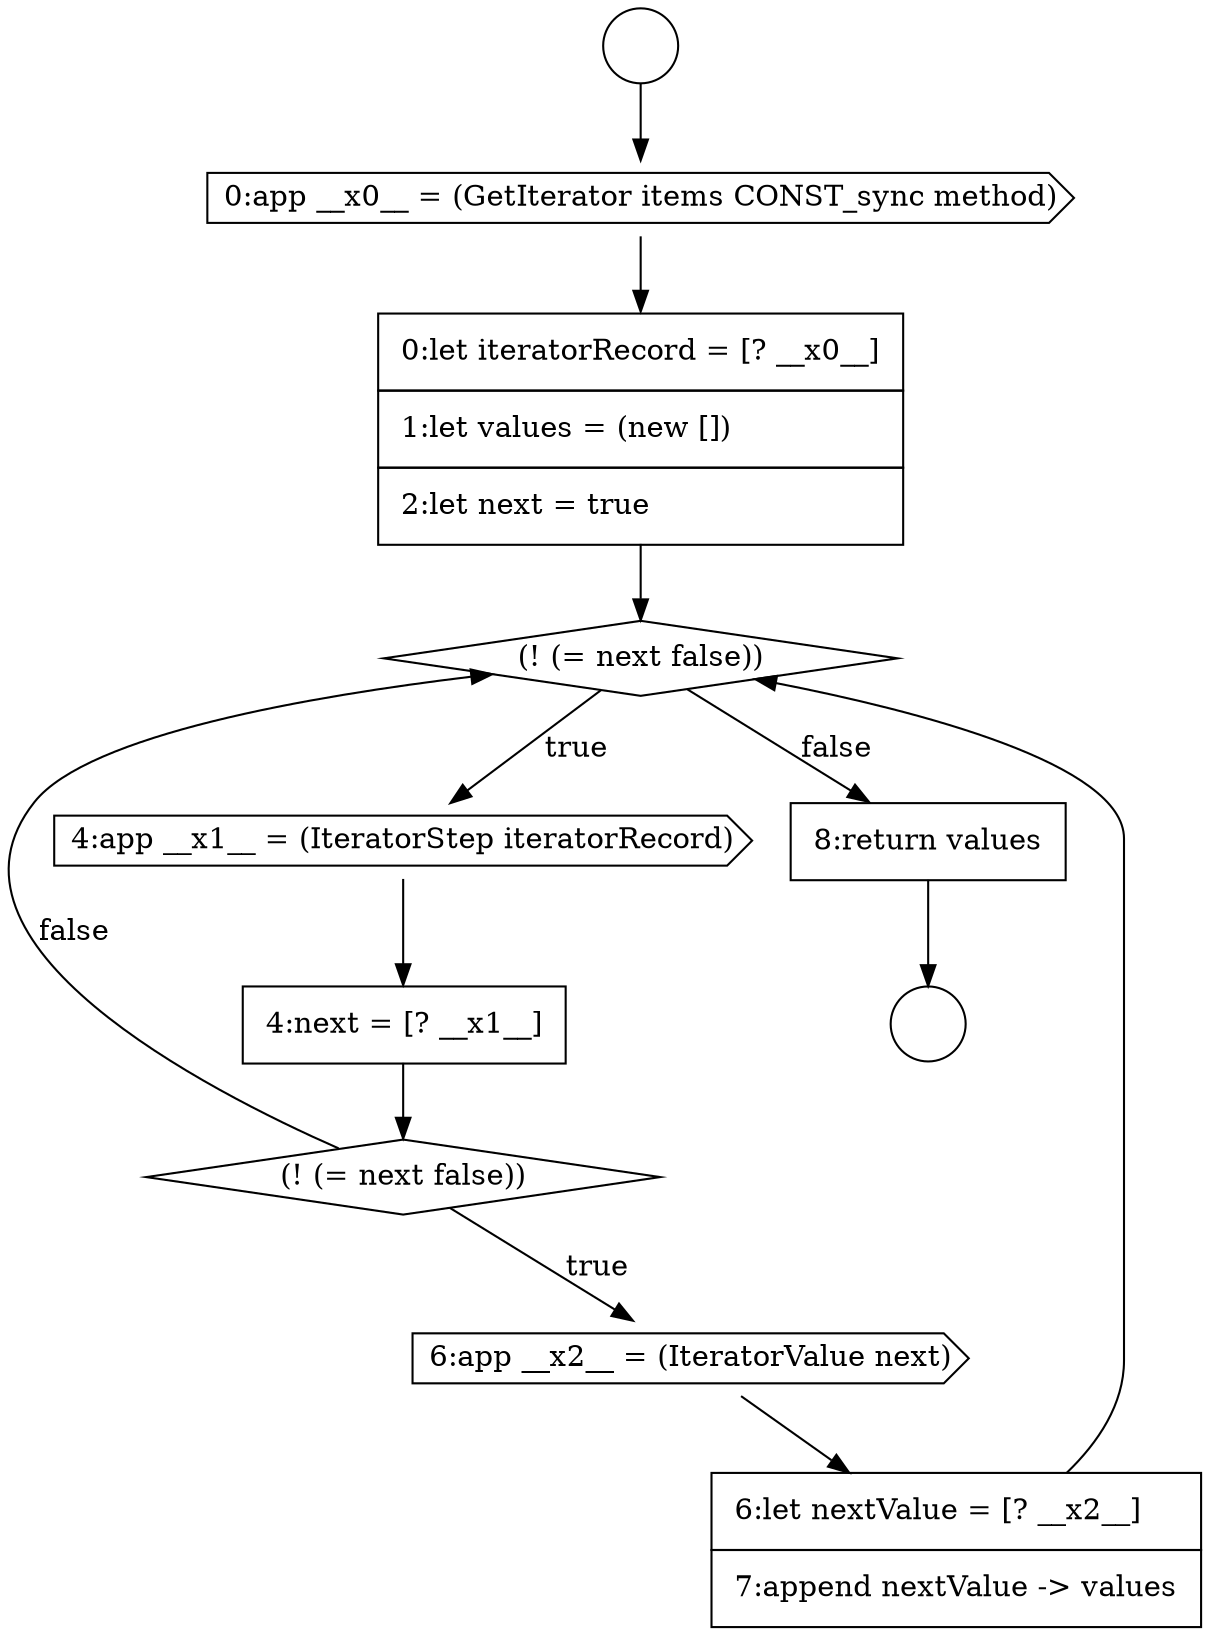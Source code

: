 digraph {
  node15975 [shape=circle label=" " color="black" fillcolor="white" style=filled]
  node15979 [shape=cds, label=<<font color="black">4:app __x1__ = (IteratorStep iteratorRecord)</font>> color="black" fillcolor="white" style=filled]
  node15984 [shape=none, margin=0, label=<<font color="black">
    <table border="0" cellborder="1" cellspacing="0" cellpadding="10">
      <tr><td align="left">8:return values</td></tr>
    </table>
  </font>> color="black" fillcolor="white" style=filled]
  node15976 [shape=cds, label=<<font color="black">0:app __x0__ = (GetIterator items CONST_sync method)</font>> color="black" fillcolor="white" style=filled]
  node15982 [shape=cds, label=<<font color="black">6:app __x2__ = (IteratorValue next)</font>> color="black" fillcolor="white" style=filled]
  node15977 [shape=none, margin=0, label=<<font color="black">
    <table border="0" cellborder="1" cellspacing="0" cellpadding="10">
      <tr><td align="left">0:let iteratorRecord = [? __x0__]</td></tr>
      <tr><td align="left">1:let values = (new [])</td></tr>
      <tr><td align="left">2:let next = true</td></tr>
    </table>
  </font>> color="black" fillcolor="white" style=filled]
  node15974 [shape=circle label=" " color="black" fillcolor="white" style=filled]
  node15980 [shape=none, margin=0, label=<<font color="black">
    <table border="0" cellborder="1" cellspacing="0" cellpadding="10">
      <tr><td align="left">4:next = [? __x1__]</td></tr>
    </table>
  </font>> color="black" fillcolor="white" style=filled]
  node15981 [shape=diamond, label=<<font color="black">(! (= next false))</font>> color="black" fillcolor="white" style=filled]
  node15978 [shape=diamond, label=<<font color="black">(! (= next false))</font>> color="black" fillcolor="white" style=filled]
  node15983 [shape=none, margin=0, label=<<font color="black">
    <table border="0" cellborder="1" cellspacing="0" cellpadding="10">
      <tr><td align="left">6:let nextValue = [? __x2__]</td></tr>
      <tr><td align="left">7:append nextValue -&gt; values</td></tr>
    </table>
  </font>> color="black" fillcolor="white" style=filled]
  node15980 -> node15981 [ color="black"]
  node15976 -> node15977 [ color="black"]
  node15981 -> node15982 [label=<<font color="black">true</font>> color="black"]
  node15981 -> node15978 [label=<<font color="black">false</font>> color="black"]
  node15977 -> node15978 [ color="black"]
  node15984 -> node15975 [ color="black"]
  node15974 -> node15976 [ color="black"]
  node15979 -> node15980 [ color="black"]
  node15983 -> node15978 [ color="black"]
  node15982 -> node15983 [ color="black"]
  node15978 -> node15979 [label=<<font color="black">true</font>> color="black"]
  node15978 -> node15984 [label=<<font color="black">false</font>> color="black"]
}

